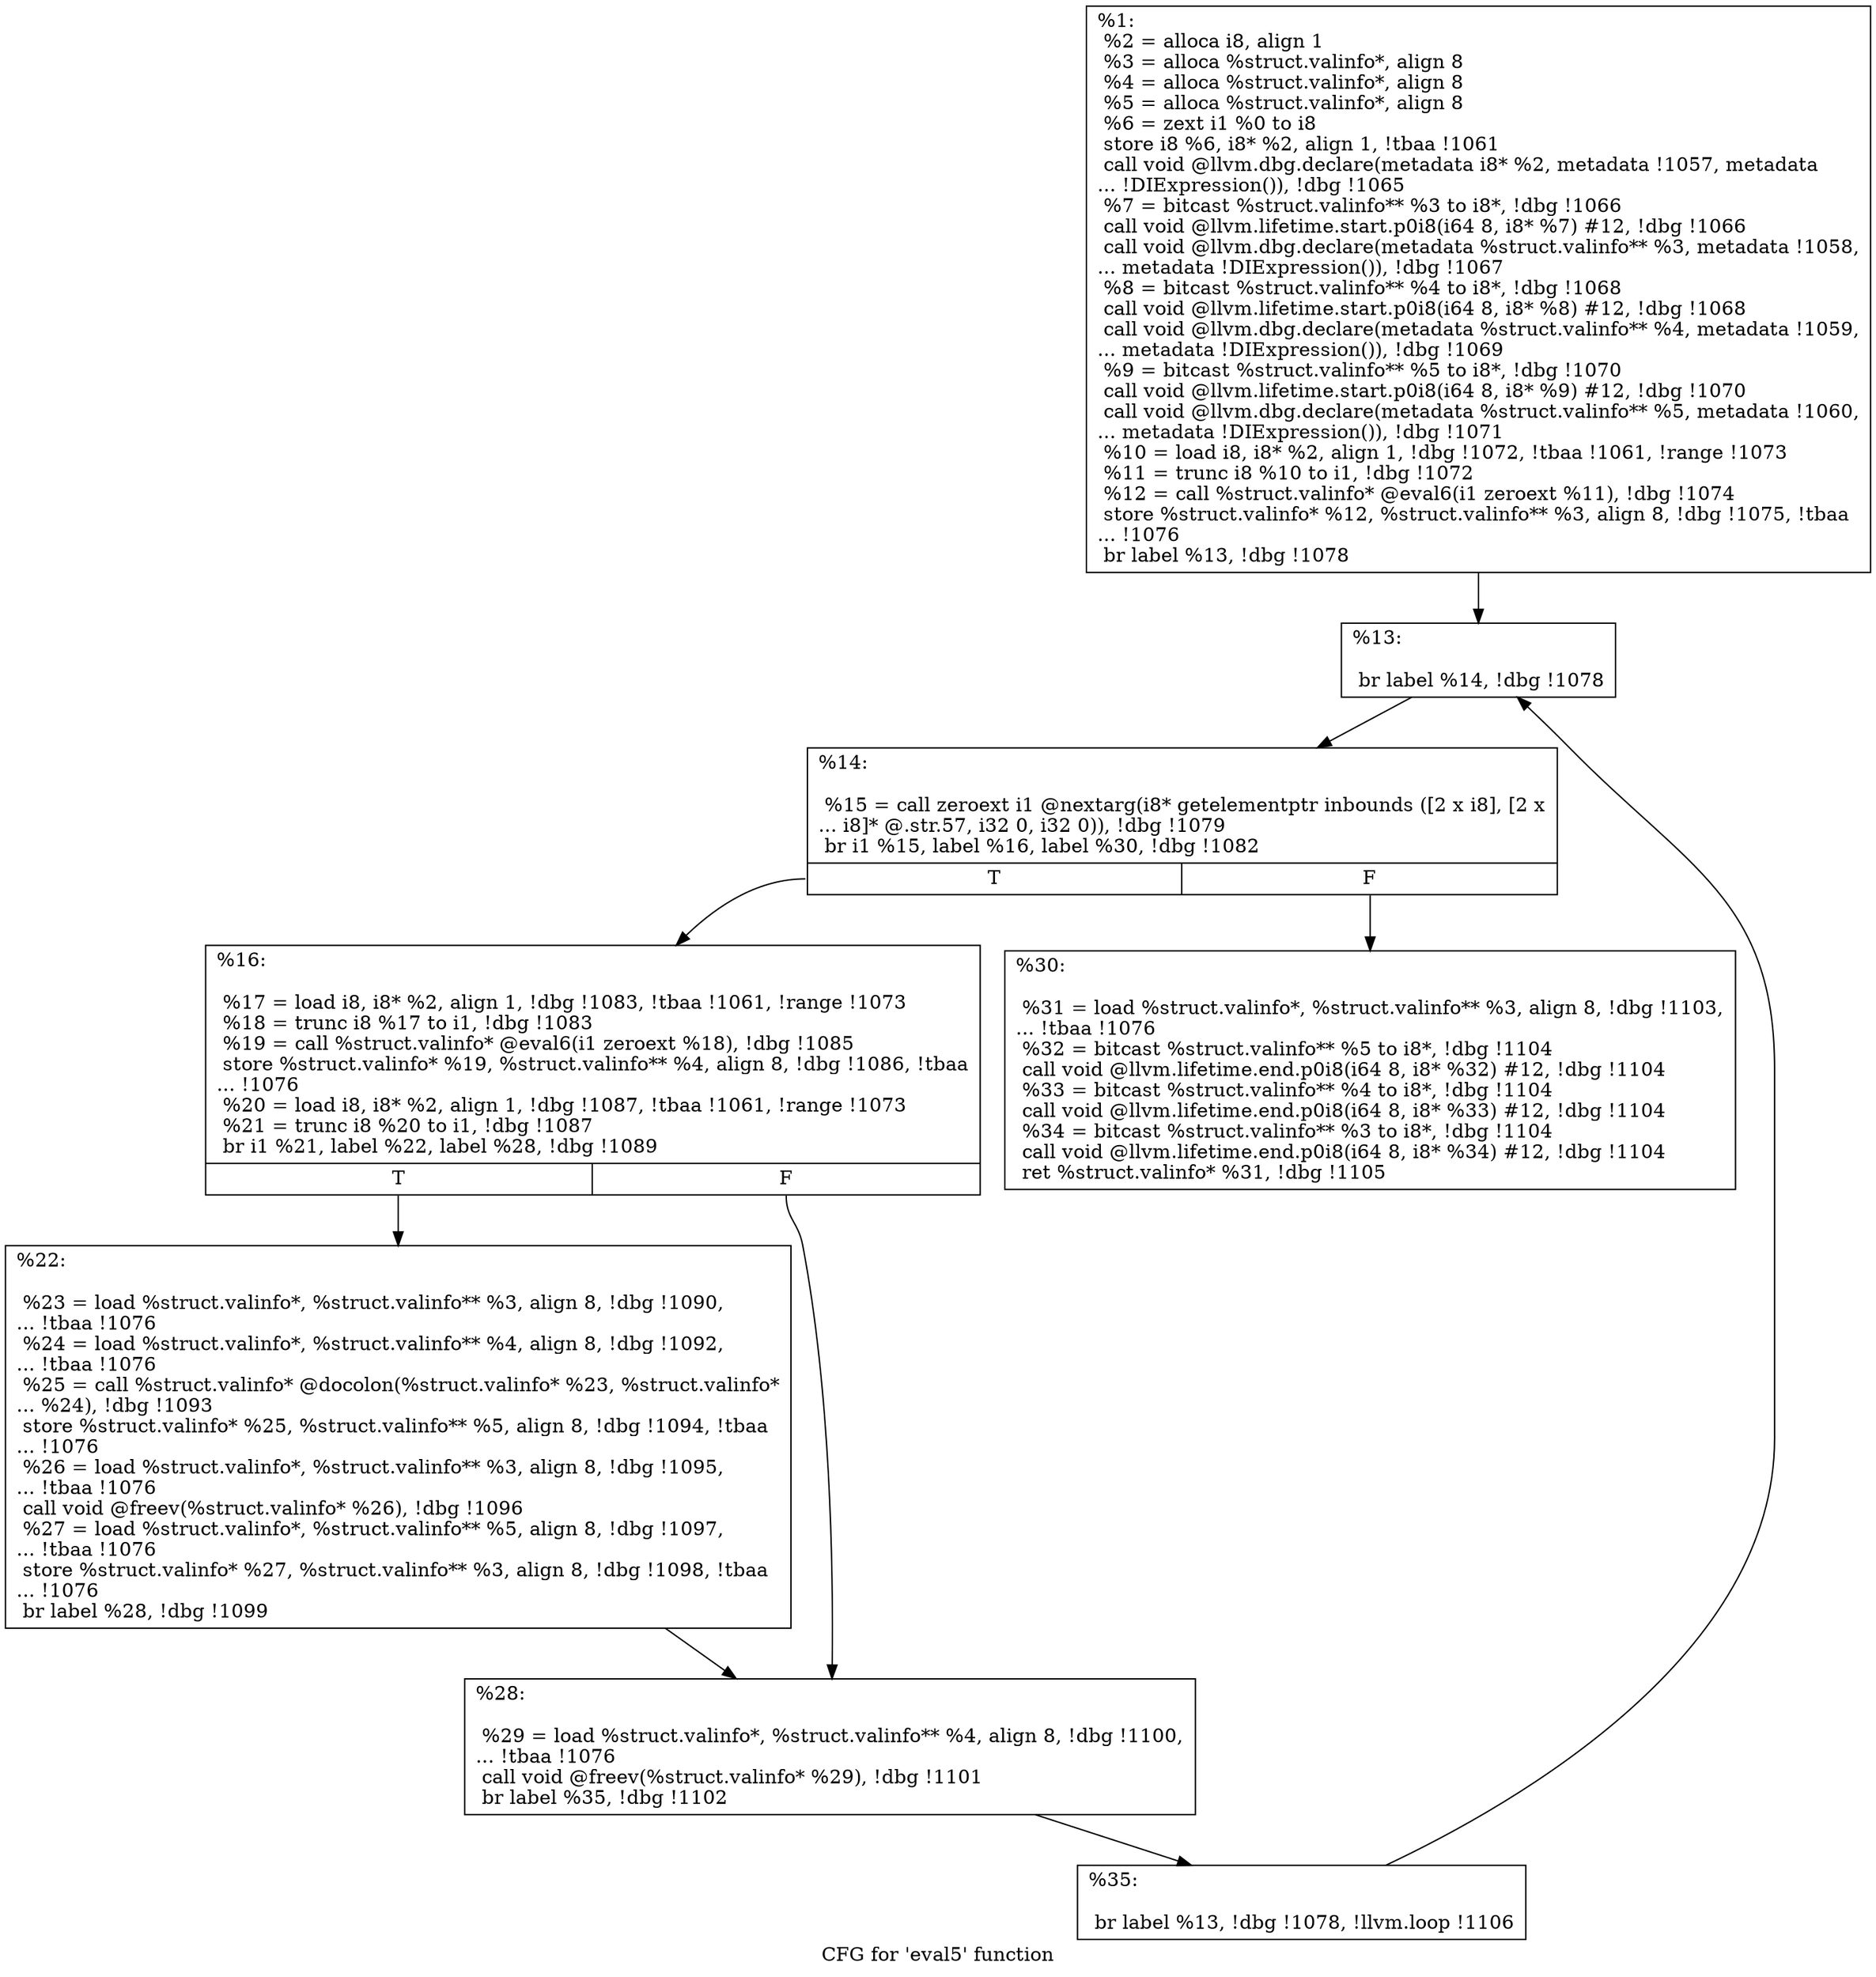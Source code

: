 digraph "CFG for 'eval5' function" {
	label="CFG for 'eval5' function";

	Node0x93bca0 [shape=record,label="{%1:\l  %2 = alloca i8, align 1\l  %3 = alloca %struct.valinfo*, align 8\l  %4 = alloca %struct.valinfo*, align 8\l  %5 = alloca %struct.valinfo*, align 8\l  %6 = zext i1 %0 to i8\l  store i8 %6, i8* %2, align 1, !tbaa !1061\l  call void @llvm.dbg.declare(metadata i8* %2, metadata !1057, metadata\l... !DIExpression()), !dbg !1065\l  %7 = bitcast %struct.valinfo** %3 to i8*, !dbg !1066\l  call void @llvm.lifetime.start.p0i8(i64 8, i8* %7) #12, !dbg !1066\l  call void @llvm.dbg.declare(metadata %struct.valinfo** %3, metadata !1058,\l... metadata !DIExpression()), !dbg !1067\l  %8 = bitcast %struct.valinfo** %4 to i8*, !dbg !1068\l  call void @llvm.lifetime.start.p0i8(i64 8, i8* %8) #12, !dbg !1068\l  call void @llvm.dbg.declare(metadata %struct.valinfo** %4, metadata !1059,\l... metadata !DIExpression()), !dbg !1069\l  %9 = bitcast %struct.valinfo** %5 to i8*, !dbg !1070\l  call void @llvm.lifetime.start.p0i8(i64 8, i8* %9) #12, !dbg !1070\l  call void @llvm.dbg.declare(metadata %struct.valinfo** %5, metadata !1060,\l... metadata !DIExpression()), !dbg !1071\l  %10 = load i8, i8* %2, align 1, !dbg !1072, !tbaa !1061, !range !1073\l  %11 = trunc i8 %10 to i1, !dbg !1072\l  %12 = call %struct.valinfo* @eval6(i1 zeroext %11), !dbg !1074\l  store %struct.valinfo* %12, %struct.valinfo** %3, align 8, !dbg !1075, !tbaa\l... !1076\l  br label %13, !dbg !1078\l}"];
	Node0x93bca0 -> Node0x93bcf0;
	Node0x93bcf0 [shape=record,label="{%13:\l\l  br label %14, !dbg !1078\l}"];
	Node0x93bcf0 -> Node0x93bd40;
	Node0x93bd40 [shape=record,label="{%14:\l\l  %15 = call zeroext i1 @nextarg(i8* getelementptr inbounds ([2 x i8], [2 x\l... i8]* @.str.57, i32 0, i32 0)), !dbg !1079\l  br i1 %15, label %16, label %30, !dbg !1082\l|{<s0>T|<s1>F}}"];
	Node0x93bd40:s0 -> Node0x93bd90;
	Node0x93bd40:s1 -> Node0x93be80;
	Node0x93bd90 [shape=record,label="{%16:\l\l  %17 = load i8, i8* %2, align 1, !dbg !1083, !tbaa !1061, !range !1073\l  %18 = trunc i8 %17 to i1, !dbg !1083\l  %19 = call %struct.valinfo* @eval6(i1 zeroext %18), !dbg !1085\l  store %struct.valinfo* %19, %struct.valinfo** %4, align 8, !dbg !1086, !tbaa\l... !1076\l  %20 = load i8, i8* %2, align 1, !dbg !1087, !tbaa !1061, !range !1073\l  %21 = trunc i8 %20 to i1, !dbg !1087\l  br i1 %21, label %22, label %28, !dbg !1089\l|{<s0>T|<s1>F}}"];
	Node0x93bd90:s0 -> Node0x93bde0;
	Node0x93bd90:s1 -> Node0x93be30;
	Node0x93bde0 [shape=record,label="{%22:\l\l  %23 = load %struct.valinfo*, %struct.valinfo** %3, align 8, !dbg !1090,\l... !tbaa !1076\l  %24 = load %struct.valinfo*, %struct.valinfo** %4, align 8, !dbg !1092,\l... !tbaa !1076\l  %25 = call %struct.valinfo* @docolon(%struct.valinfo* %23, %struct.valinfo*\l... %24), !dbg !1093\l  store %struct.valinfo* %25, %struct.valinfo** %5, align 8, !dbg !1094, !tbaa\l... !1076\l  %26 = load %struct.valinfo*, %struct.valinfo** %3, align 8, !dbg !1095,\l... !tbaa !1076\l  call void @freev(%struct.valinfo* %26), !dbg !1096\l  %27 = load %struct.valinfo*, %struct.valinfo** %5, align 8, !dbg !1097,\l... !tbaa !1076\l  store %struct.valinfo* %27, %struct.valinfo** %3, align 8, !dbg !1098, !tbaa\l... !1076\l  br label %28, !dbg !1099\l}"];
	Node0x93bde0 -> Node0x93be30;
	Node0x93be30 [shape=record,label="{%28:\l\l  %29 = load %struct.valinfo*, %struct.valinfo** %4, align 8, !dbg !1100,\l... !tbaa !1076\l  call void @freev(%struct.valinfo* %29), !dbg !1101\l  br label %35, !dbg !1102\l}"];
	Node0x93be30 -> Node0x93bed0;
	Node0x93be80 [shape=record,label="{%30:\l\l  %31 = load %struct.valinfo*, %struct.valinfo** %3, align 8, !dbg !1103,\l... !tbaa !1076\l  %32 = bitcast %struct.valinfo** %5 to i8*, !dbg !1104\l  call void @llvm.lifetime.end.p0i8(i64 8, i8* %32) #12, !dbg !1104\l  %33 = bitcast %struct.valinfo** %4 to i8*, !dbg !1104\l  call void @llvm.lifetime.end.p0i8(i64 8, i8* %33) #12, !dbg !1104\l  %34 = bitcast %struct.valinfo** %3 to i8*, !dbg !1104\l  call void @llvm.lifetime.end.p0i8(i64 8, i8* %34) #12, !dbg !1104\l  ret %struct.valinfo* %31, !dbg !1105\l}"];
	Node0x93bed0 [shape=record,label="{%35:\l\l  br label %13, !dbg !1078, !llvm.loop !1106\l}"];
	Node0x93bed0 -> Node0x93bcf0;
}
